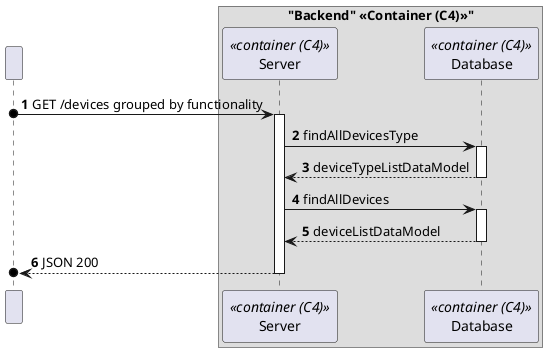 @startuml
'https://plantuml.com/sequence-diagram
!pragma layout smetana

autonumber

participant " " as HTTP

box "Backend" <<Container (C4)>>"
    participant "Server" as SE<<container (C4)>>
    participant "Database" as DB<<container (C4)>>
end box


HTTP o-> SE : GET /devices grouped by functionality
activate SE

SE -> DB : findAllDevicesType
activate DB

DB --> SE : deviceTypeListDataModel
deactivate DB

SE -> DB : findAllDevices
activate DB

DB --> SE : deviceListDataModel
deactivate DB

SE -->o HTTP : JSON 200
deactivate SE

deactivate HTTP


@enduml